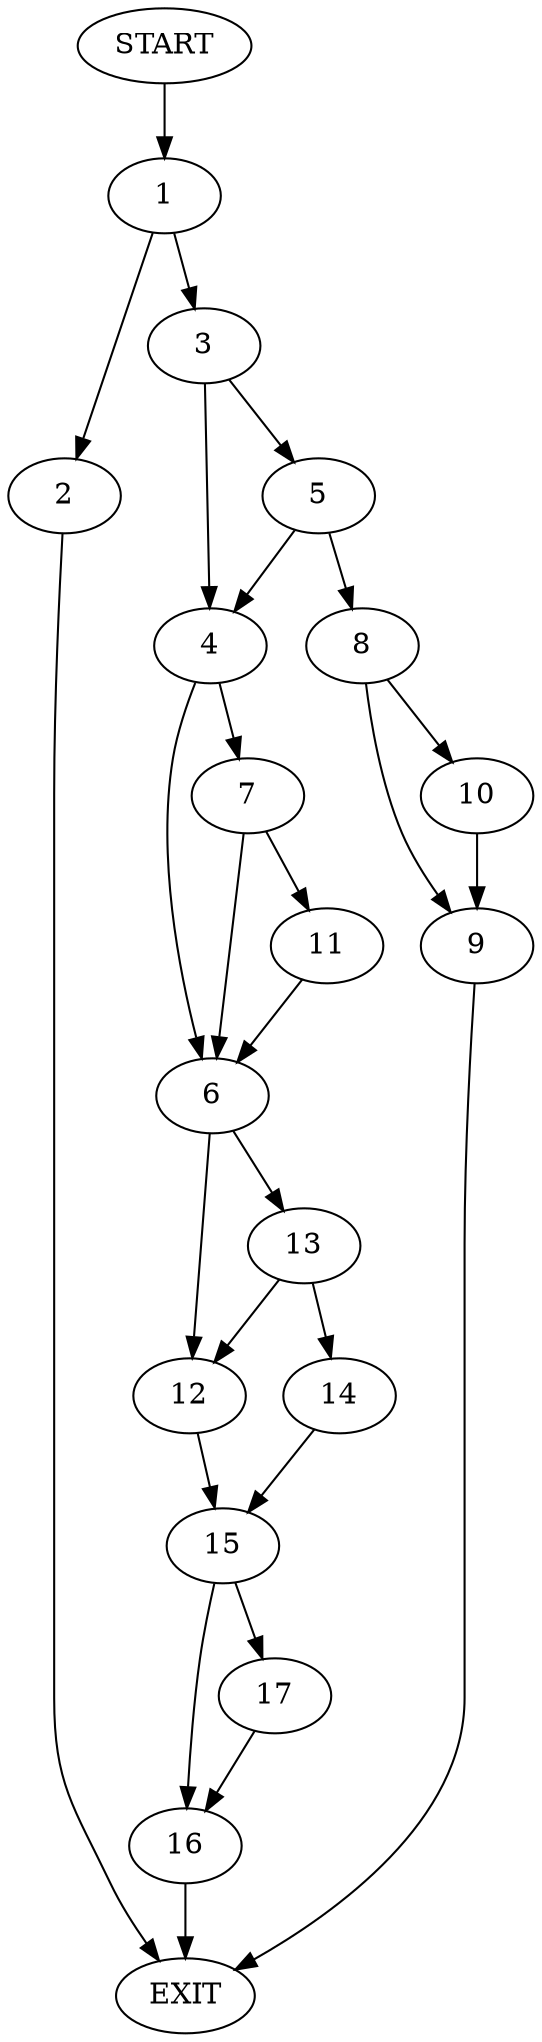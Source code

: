 digraph {
0 [label="START"]
18 [label="EXIT"]
0 -> 1
1 -> 2
1 -> 3
2 -> 18
3 -> 4
3 -> 5
4 -> 6
4 -> 7
5 -> 4
5 -> 8
8 -> 9
8 -> 10
9 -> 18
10 -> 9
7 -> 11
7 -> 6
6 -> 12
6 -> 13
11 -> 6
13 -> 14
13 -> 12
12 -> 15
14 -> 15
15 -> 16
15 -> 17
17 -> 16
16 -> 18
}
